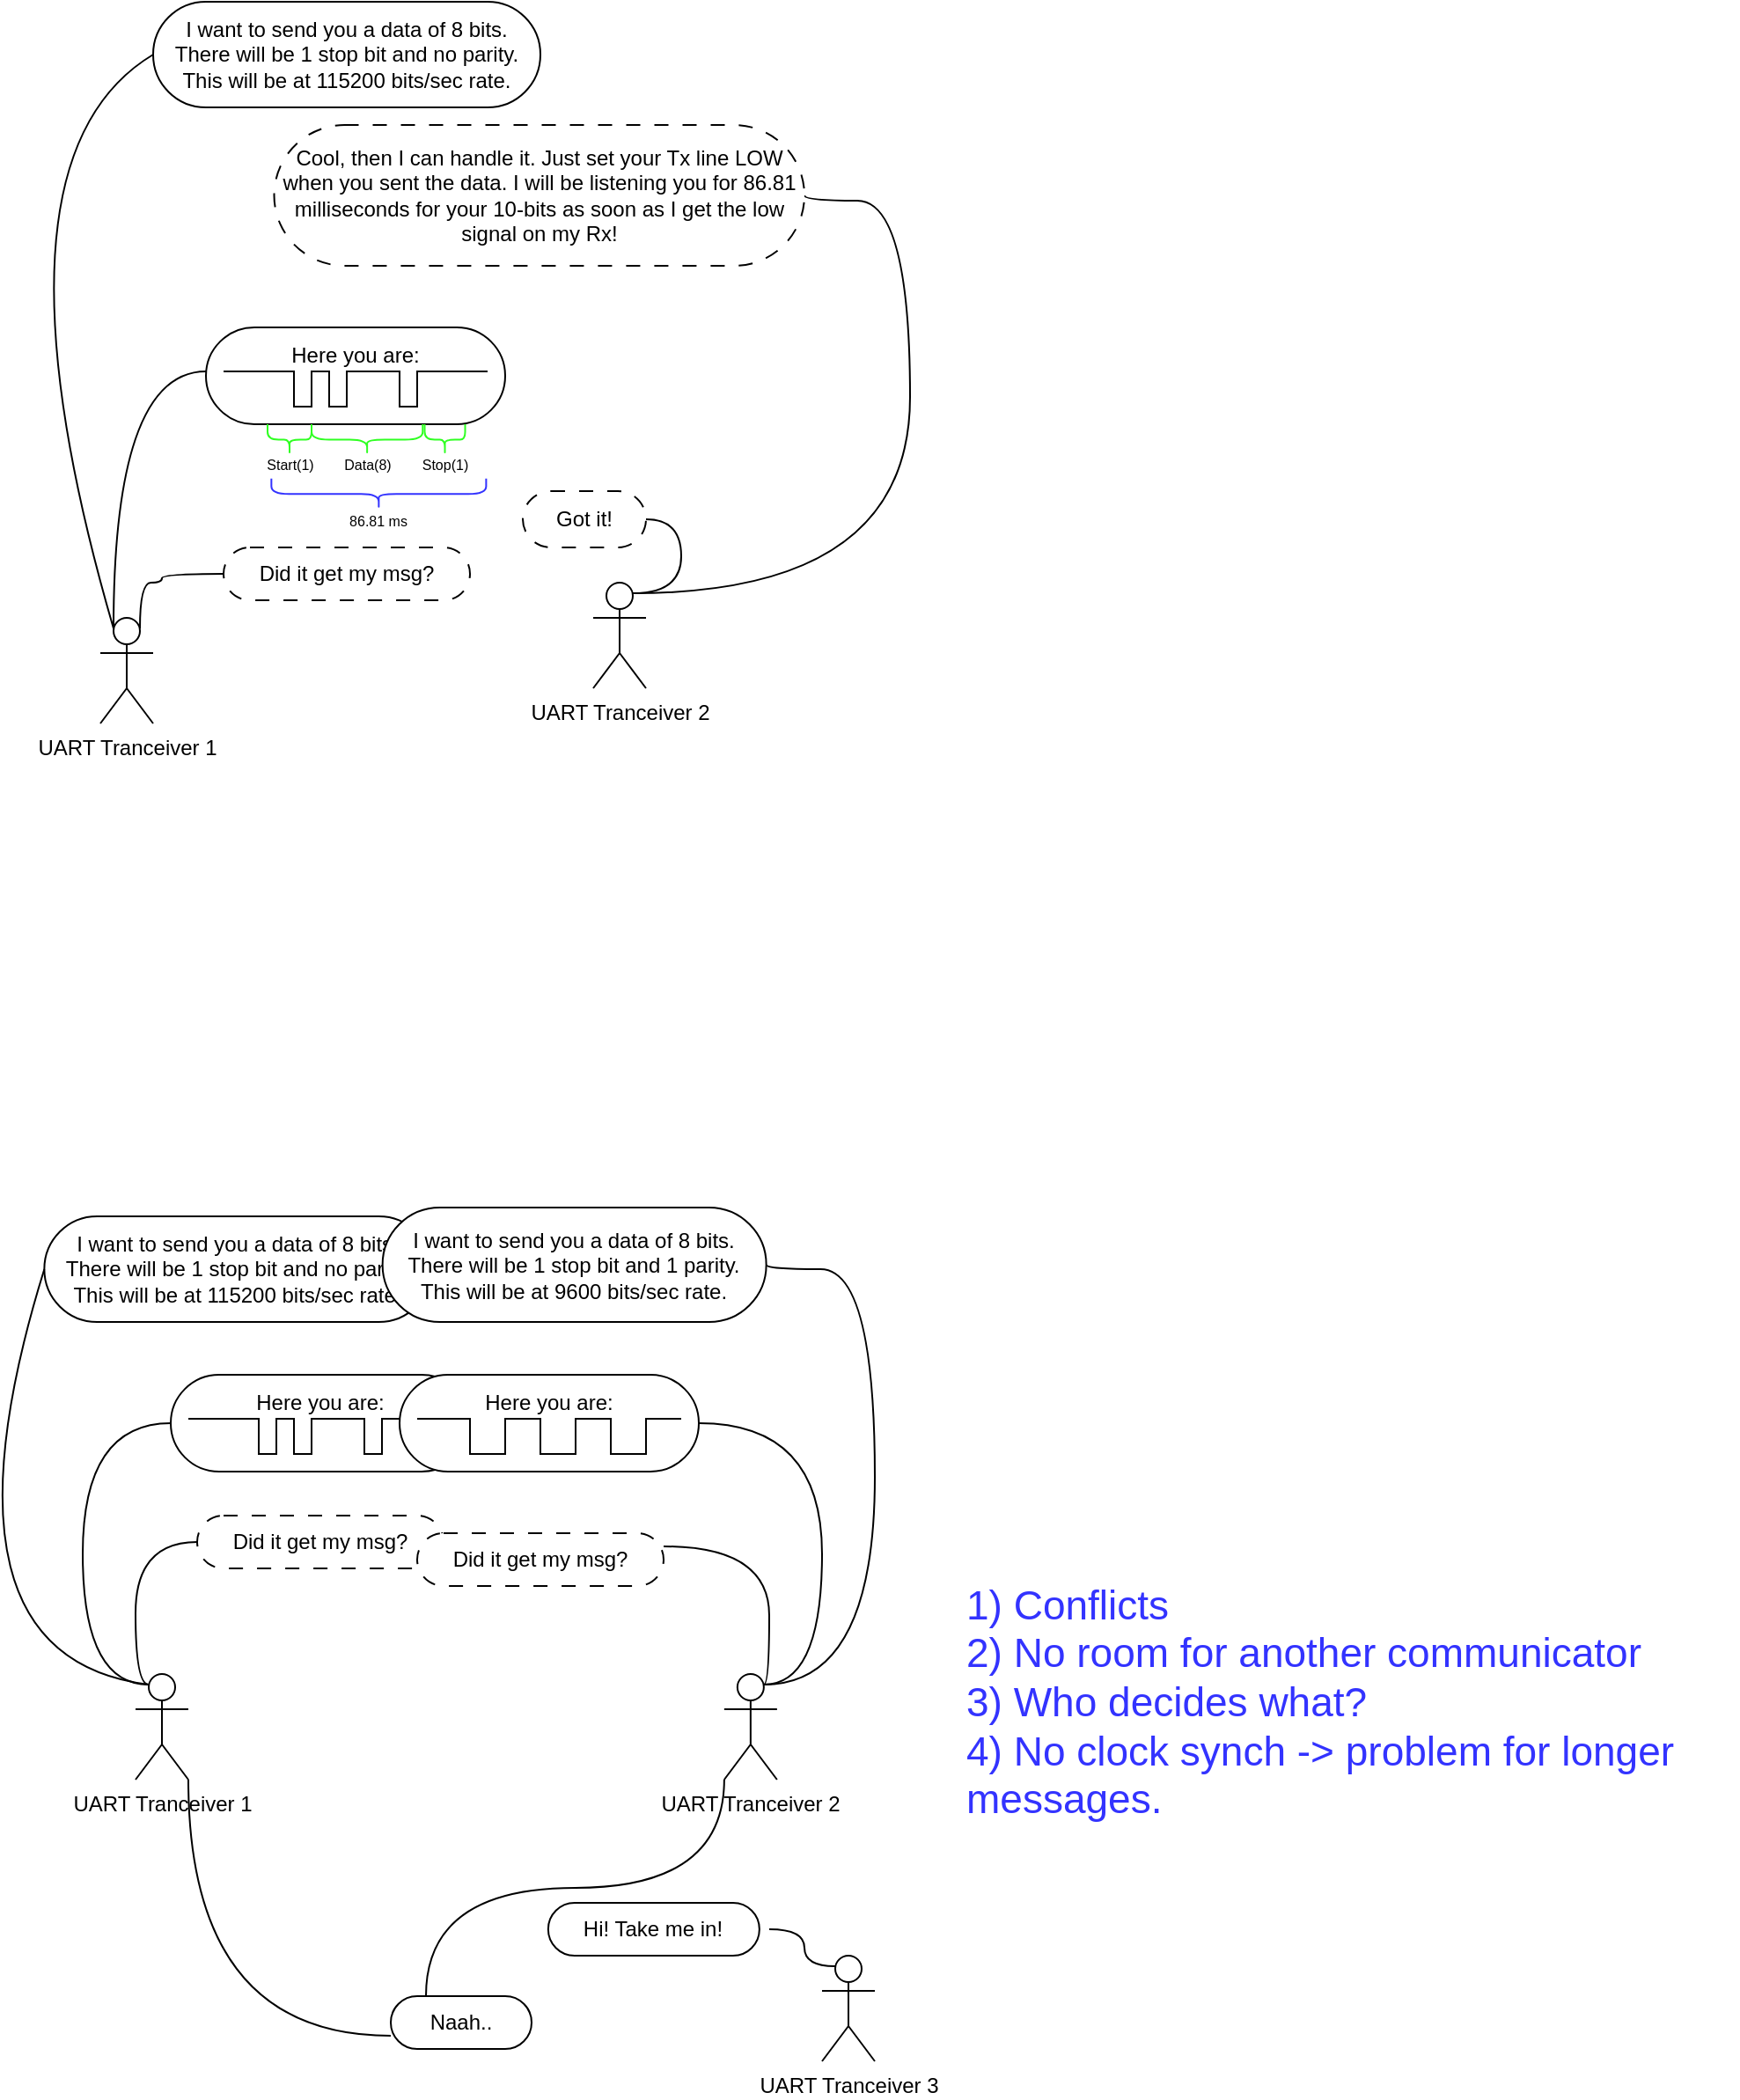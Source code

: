 <mxfile version="28.2.5">
  <diagram name="Page-1" id="IdxBZqcJJL-wMfPgs2ij">
    <mxGraphModel dx="1489" dy="890" grid="1" gridSize="10" guides="1" tooltips="1" connect="1" arrows="1" fold="1" page="1" pageScale="1" pageWidth="850" pageHeight="1100" math="0" shadow="0">
      <root>
        <mxCell id="0" />
        <mxCell id="1" parent="0" />
        <mxCell id="F5WdonIl0qVl58yVMz9A-25" style="edgeStyle=orthogonalEdgeStyle;shape=connector;curved=1;rounded=0;orthogonalLoop=1;jettySize=auto;html=1;exitX=0.25;exitY=0.1;exitDx=0;exitDy=0;exitPerimeter=0;strokeColor=default;align=center;verticalAlign=middle;fontFamily=Helvetica;fontSize=11;fontColor=default;labelBackgroundColor=default;endArrow=none;endFill=0;" edge="1" parent="1" source="F5WdonIl0qVl58yVMz9A-1">
          <mxGeometry relative="1" as="geometry">
            <mxPoint x="240" y="230" as="targetPoint" />
            <Array as="points">
              <mxPoint x="188" y="230" />
            </Array>
          </mxGeometry>
        </mxCell>
        <mxCell id="F5WdonIl0qVl58yVMz9A-1" value="UART Tranceiver 1" style="shape=umlActor;verticalLabelPosition=bottom;verticalAlign=top;html=1;outlineConnect=0;" vertex="1" parent="1">
          <mxGeometry x="180" y="370" width="30" height="60" as="geometry" />
        </mxCell>
        <mxCell id="F5WdonIl0qVl58yVMz9A-22" style="edgeStyle=orthogonalEdgeStyle;rounded=0;orthogonalLoop=1;jettySize=auto;html=1;exitX=0.75;exitY=0.1;exitDx=0;exitDy=0;exitPerimeter=0;entryX=1;entryY=0.5;entryDx=0;entryDy=0;curved=1;endArrow=none;endFill=0;" edge="1" parent="1" source="F5WdonIl0qVl58yVMz9A-3" target="F5WdonIl0qVl58yVMz9A-9">
          <mxGeometry relative="1" as="geometry">
            <Array as="points">
              <mxPoint x="640" y="356" />
              <mxPoint x="640" y="133" />
            </Array>
          </mxGeometry>
        </mxCell>
        <mxCell id="F5WdonIl0qVl58yVMz9A-24" style="edgeStyle=orthogonalEdgeStyle;shape=connector;curved=1;rounded=0;orthogonalLoop=1;jettySize=auto;html=1;exitX=0.75;exitY=0.1;exitDx=0;exitDy=0;exitPerimeter=0;entryX=1;entryY=0.5;entryDx=0;entryDy=0;strokeColor=default;align=center;verticalAlign=middle;fontFamily=Helvetica;fontSize=11;fontColor=default;labelBackgroundColor=default;endArrow=none;endFill=0;" edge="1" parent="1" source="F5WdonIl0qVl58yVMz9A-3" target="F5WdonIl0qVl58yVMz9A-13">
          <mxGeometry relative="1" as="geometry">
            <Array as="points">
              <mxPoint x="510" y="356" />
              <mxPoint x="510" y="314" />
            </Array>
          </mxGeometry>
        </mxCell>
        <mxCell id="F5WdonIl0qVl58yVMz9A-3" value="UART Tranceiver 2" style="shape=umlActor;verticalLabelPosition=bottom;verticalAlign=top;html=1;outlineConnect=0;" vertex="1" parent="1">
          <mxGeometry x="460" y="350" width="30" height="60" as="geometry" />
        </mxCell>
        <mxCell id="F5WdonIl0qVl58yVMz9A-6" value="I want to send you a data of 8 bits. There will be 1 stop bit and no parity. This will be at 115200 bits/sec rate." style="whiteSpace=wrap;html=1;rounded=1;arcSize=50;align=center;verticalAlign=middle;strokeWidth=1;autosize=1;spacing=4;treeFolding=1;treeMoving=1;newEdgeStyle={&quot;edgeStyle&quot;:&quot;entityRelationEdgeStyle&quot;,&quot;startArrow&quot;:&quot;none&quot;,&quot;endArrow&quot;:&quot;none&quot;,&quot;segment&quot;:10,&quot;curved&quot;:1,&quot;sourcePerimeterSpacing&quot;:0,&quot;targetPerimeterSpacing&quot;:0};" vertex="1" parent="1">
          <mxGeometry x="210" y="20" width="220" height="60" as="geometry" />
        </mxCell>
        <mxCell id="F5WdonIl0qVl58yVMz9A-9" value="Cool, then I can handle it. Just set your Tx line LOW when you sent the data. I will be listening you for 86.81 milliseconds for your 10-bits as soon as I get the low signal on my Rx!" style="whiteSpace=wrap;html=1;rounded=1;arcSize=50;align=center;verticalAlign=middle;strokeWidth=1;autosize=1;spacing=4;treeFolding=1;treeMoving=1;newEdgeStyle={&quot;edgeStyle&quot;:&quot;entityRelationEdgeStyle&quot;,&quot;startArrow&quot;:&quot;none&quot;,&quot;endArrow&quot;:&quot;none&quot;,&quot;segment&quot;:10,&quot;curved&quot;:1,&quot;sourcePerimeterSpacing&quot;:0,&quot;targetPerimeterSpacing&quot;:0};dashed=1;dashPattern=8 8;" vertex="1" parent="1">
          <mxGeometry x="278.75" y="90" width="301.25" height="80" as="geometry" />
        </mxCell>
        <mxCell id="F5WdonIl0qVl58yVMz9A-11" value="" style="curved=1;endArrow=none;html=1;rounded=0;endFill=0;entryX=0;entryY=0.5;entryDx=0;entryDy=0;exitX=0.25;exitY=0.1;exitDx=0;exitDy=0;exitPerimeter=0;" edge="1" parent="1" source="F5WdonIl0qVl58yVMz9A-1" target="F5WdonIl0qVl58yVMz9A-6">
          <mxGeometry width="50" height="50" relative="1" as="geometry">
            <mxPoint x="110" y="160" as="sourcePoint" />
            <mxPoint x="160" y="110" as="targetPoint" />
            <Array as="points">
              <mxPoint x="110" y="110" />
            </Array>
          </mxGeometry>
        </mxCell>
        <mxCell id="F5WdonIl0qVl58yVMz9A-12" value="Here you are:" style="whiteSpace=wrap;html=1;rounded=1;arcSize=50;align=center;verticalAlign=top;strokeWidth=1;autosize=1;spacing=4;treeFolding=1;treeMoving=1;newEdgeStyle={&quot;edgeStyle&quot;:&quot;entityRelationEdgeStyle&quot;,&quot;startArrow&quot;:&quot;none&quot;,&quot;endArrow&quot;:&quot;none&quot;,&quot;segment&quot;:10,&quot;curved&quot;:1,&quot;sourcePerimeterSpacing&quot;:0,&quot;targetPerimeterSpacing&quot;:0};movable=1;resizable=1;rotatable=1;deletable=1;editable=1;locked=0;connectable=1;" vertex="1" parent="1">
          <mxGeometry x="240" y="205" width="170" height="55" as="geometry" />
        </mxCell>
        <mxCell id="F5WdonIl0qVl58yVMz9A-13" value="Got it!" style="whiteSpace=wrap;html=1;rounded=1;arcSize=50;align=center;verticalAlign=middle;strokeWidth=1;autosize=1;spacing=4;treeFolding=1;treeMoving=1;newEdgeStyle={&quot;edgeStyle&quot;:&quot;entityRelationEdgeStyle&quot;,&quot;startArrow&quot;:&quot;none&quot;,&quot;endArrow&quot;:&quot;none&quot;,&quot;segment&quot;:10,&quot;curved&quot;:1,&quot;sourcePerimeterSpacing&quot;:0,&quot;targetPerimeterSpacing&quot;:0};dashed=1;dashPattern=8 8;" vertex="1" parent="1">
          <mxGeometry x="420" y="298" width="70" height="32" as="geometry" />
        </mxCell>
        <mxCell id="F5WdonIl0qVl58yVMz9A-14" value="" style="endArrow=none;html=1;rounded=0;" edge="1" parent="1">
          <mxGeometry width="50" height="50" relative="1" as="geometry">
            <mxPoint x="250" y="230" as="sourcePoint" />
            <mxPoint x="400" y="230" as="targetPoint" />
            <Array as="points">
              <mxPoint x="290" y="230" />
              <mxPoint x="290" y="250" />
              <mxPoint x="300" y="250" />
              <mxPoint x="300" y="230" />
              <mxPoint x="310" y="230" />
              <mxPoint x="310" y="250" />
              <mxPoint x="320" y="250" />
              <mxPoint x="320" y="230" />
              <mxPoint x="350" y="230" />
              <mxPoint x="350" y="250" />
              <mxPoint x="360" y="250" />
              <mxPoint x="360" y="230" />
            </Array>
          </mxGeometry>
        </mxCell>
        <mxCell id="F5WdonIl0qVl58yVMz9A-15" value="" style="shape=curlyBracket;whiteSpace=wrap;html=1;rounded=1;labelPosition=left;verticalLabelPosition=middle;align=right;verticalAlign=middle;rotation=-90;size=0.5;strokeColor=#2FFF22;" vertex="1" parent="1">
          <mxGeometry x="278.75" y="256.25" width="17.5" height="25" as="geometry" />
        </mxCell>
        <mxCell id="F5WdonIl0qVl58yVMz9A-16" value="" style="shape=curlyBracket;whiteSpace=wrap;html=1;rounded=1;labelPosition=left;verticalLabelPosition=middle;align=right;verticalAlign=middle;rotation=-90;size=0.5;strokeColor=#2FFF22;" vertex="1" parent="1">
          <mxGeometry x="322.82" y="237.18" width="17.5" height="63.13" as="geometry" />
        </mxCell>
        <mxCell id="F5WdonIl0qVl58yVMz9A-18" value="" style="shape=curlyBracket;whiteSpace=wrap;html=1;rounded=1;labelPosition=left;verticalLabelPosition=middle;align=right;verticalAlign=middle;rotation=-90;size=0.5;strokeColor=#2FFF22;" vertex="1" parent="1">
          <mxGeometry x="367" y="257.25" width="17.5" height="23" as="geometry" />
        </mxCell>
        <mxCell id="F5WdonIl0qVl58yVMz9A-19" value="Start(1)" style="text;html=1;align=center;verticalAlign=middle;whiteSpace=wrap;rounded=0;fontSize=8;" vertex="1" parent="1">
          <mxGeometry x="257.5" y="268" width="60" height="30" as="geometry" />
        </mxCell>
        <mxCell id="F5WdonIl0qVl58yVMz9A-20" value="Data(8)" style="text;html=1;align=center;verticalAlign=middle;whiteSpace=wrap;rounded=0;fontSize=8;" vertex="1" parent="1">
          <mxGeometry x="301.57" y="268" width="60" height="30" as="geometry" />
        </mxCell>
        <mxCell id="F5WdonIl0qVl58yVMz9A-21" value="Stop(1)" style="text;html=1;align=center;verticalAlign=middle;whiteSpace=wrap;rounded=0;fontSize=8;" vertex="1" parent="1">
          <mxGeometry x="345.75" y="268" width="60" height="30" as="geometry" />
        </mxCell>
        <mxCell id="F5WdonIl0qVl58yVMz9A-26" value="" style="shape=curlyBracket;whiteSpace=wrap;html=1;rounded=1;labelPosition=left;verticalLabelPosition=middle;align=right;verticalAlign=middle;rotation=-90;size=0.5;strokeColor=#3333FF;" vertex="1" parent="1">
          <mxGeometry x="329.43" y="238.56" width="17.5" height="122.01" as="geometry" />
        </mxCell>
        <mxCell id="F5WdonIl0qVl58yVMz9A-27" value="86.81 ms" style="text;html=1;align=center;verticalAlign=middle;whiteSpace=wrap;rounded=0;fontSize=8;" vertex="1" parent="1">
          <mxGeometry x="308.18" y="300.31" width="60" height="30" as="geometry" />
        </mxCell>
        <mxCell id="F5WdonIl0qVl58yVMz9A-50" style="edgeStyle=orthogonalEdgeStyle;shape=connector;curved=1;rounded=0;orthogonalLoop=1;jettySize=auto;html=1;exitX=0.25;exitY=0.1;exitDx=0;exitDy=0;exitPerimeter=0;entryX=0;entryY=0.5;entryDx=0;entryDy=0;strokeColor=default;align=center;verticalAlign=middle;fontFamily=Helvetica;fontSize=11;fontColor=default;labelBackgroundColor=default;endArrow=none;endFill=0;" edge="1" parent="1" source="F5WdonIl0qVl58yVMz9A-30" target="F5WdonIl0qVl58yVMz9A-38">
          <mxGeometry relative="1" as="geometry">
            <Array as="points">
              <mxPoint x="170" y="976" />
              <mxPoint x="170" y="827" />
            </Array>
          </mxGeometry>
        </mxCell>
        <mxCell id="F5WdonIl0qVl58yVMz9A-52" style="edgeStyle=orthogonalEdgeStyle;shape=connector;curved=1;rounded=0;orthogonalLoop=1;jettySize=auto;html=1;exitX=0.25;exitY=0.1;exitDx=0;exitDy=0;exitPerimeter=0;entryX=0;entryY=0.5;entryDx=0;entryDy=0;strokeColor=default;align=center;verticalAlign=middle;fontFamily=Helvetica;fontSize=11;fontColor=default;labelBackgroundColor=default;endArrow=none;endFill=0;" edge="1" parent="1" source="F5WdonIl0qVl58yVMz9A-30" target="F5WdonIl0qVl58yVMz9A-45">
          <mxGeometry relative="1" as="geometry">
            <Array as="points">
              <mxPoint x="200" y="976" />
              <mxPoint x="200" y="895" />
            </Array>
          </mxGeometry>
        </mxCell>
        <mxCell id="F5WdonIl0qVl58yVMz9A-60" style="edgeStyle=orthogonalEdgeStyle;shape=connector;curved=1;rounded=0;orthogonalLoop=1;jettySize=auto;html=1;exitX=1;exitY=1;exitDx=0;exitDy=0;exitPerimeter=0;entryX=0;entryY=0.75;entryDx=0;entryDy=0;strokeColor=default;align=center;verticalAlign=middle;fontFamily=Helvetica;fontSize=11;fontColor=default;labelBackgroundColor=default;endArrow=none;endFill=0;" edge="1" parent="1" source="F5WdonIl0qVl58yVMz9A-30" target="F5WdonIl0qVl58yVMz9A-58">
          <mxGeometry relative="1" as="geometry" />
        </mxCell>
        <mxCell id="F5WdonIl0qVl58yVMz9A-30" value="UART Tranceiver 1" style="shape=umlActor;verticalLabelPosition=bottom;verticalAlign=top;html=1;outlineConnect=0;" vertex="1" parent="1">
          <mxGeometry x="200" y="970" width="30" height="60" as="geometry" />
        </mxCell>
        <mxCell id="F5WdonIl0qVl58yVMz9A-48" style="edgeStyle=orthogonalEdgeStyle;shape=connector;curved=1;rounded=0;orthogonalLoop=1;jettySize=auto;html=1;exitX=0.75;exitY=0.1;exitDx=0;exitDy=0;exitPerimeter=0;entryX=1;entryY=0.5;entryDx=0;entryDy=0;strokeColor=default;align=center;verticalAlign=middle;fontFamily=Helvetica;fontSize=11;fontColor=default;labelBackgroundColor=default;endArrow=none;endFill=0;" edge="1" parent="1" source="F5WdonIl0qVl58yVMz9A-31" target="F5WdonIl0qVl58yVMz9A-37">
          <mxGeometry relative="1" as="geometry">
            <Array as="points">
              <mxPoint x="620" y="976" />
              <mxPoint x="620" y="740" />
            </Array>
          </mxGeometry>
        </mxCell>
        <mxCell id="F5WdonIl0qVl58yVMz9A-49" style="edgeStyle=orthogonalEdgeStyle;shape=connector;curved=1;rounded=0;orthogonalLoop=1;jettySize=auto;html=1;exitX=0.75;exitY=0.1;exitDx=0;exitDy=0;exitPerimeter=0;entryX=1;entryY=0.5;entryDx=0;entryDy=0;strokeColor=default;align=center;verticalAlign=middle;fontFamily=Helvetica;fontSize=11;fontColor=default;labelBackgroundColor=default;endArrow=none;endFill=0;" edge="1" parent="1" source="F5WdonIl0qVl58yVMz9A-31" target="F5WdonIl0qVl58yVMz9A-42">
          <mxGeometry relative="1" as="geometry">
            <Array as="points">
              <mxPoint x="590" y="976" />
              <mxPoint x="590" y="827" />
            </Array>
          </mxGeometry>
        </mxCell>
        <mxCell id="F5WdonIl0qVl58yVMz9A-53" style="edgeStyle=orthogonalEdgeStyle;shape=connector;curved=1;rounded=0;orthogonalLoop=1;jettySize=auto;html=1;exitX=0.75;exitY=0.1;exitDx=0;exitDy=0;exitPerimeter=0;entryX=1;entryY=0.25;entryDx=0;entryDy=0;strokeColor=default;align=center;verticalAlign=middle;fontFamily=Helvetica;fontSize=11;fontColor=default;labelBackgroundColor=default;endArrow=none;endFill=0;" edge="1" parent="1" source="F5WdonIl0qVl58yVMz9A-31" target="F5WdonIl0qVl58yVMz9A-51">
          <mxGeometry relative="1" as="geometry">
            <Array as="points">
              <mxPoint x="560" y="976" />
              <mxPoint x="560" y="897" />
            </Array>
          </mxGeometry>
        </mxCell>
        <mxCell id="F5WdonIl0qVl58yVMz9A-61" style="edgeStyle=orthogonalEdgeStyle;shape=connector;curved=1;rounded=0;orthogonalLoop=1;jettySize=auto;html=1;exitX=0;exitY=1;exitDx=0;exitDy=0;exitPerimeter=0;entryX=0.25;entryY=0;entryDx=0;entryDy=0;strokeColor=default;align=center;verticalAlign=middle;fontFamily=Helvetica;fontSize=11;fontColor=default;labelBackgroundColor=default;endArrow=none;endFill=0;" edge="1" parent="1" source="F5WdonIl0qVl58yVMz9A-31" target="F5WdonIl0qVl58yVMz9A-58">
          <mxGeometry relative="1" as="geometry" />
        </mxCell>
        <mxCell id="F5WdonIl0qVl58yVMz9A-31" value="UART Tranceiver 2" style="shape=umlActor;verticalLabelPosition=bottom;verticalAlign=top;html=1;outlineConnect=0;" vertex="1" parent="1">
          <mxGeometry x="534.43" y="970" width="30" height="60" as="geometry" />
        </mxCell>
        <mxCell id="F5WdonIl0qVl58yVMz9A-34" value="I want to send you a data of 8 bits. There will be 1 stop bit and no parity. This will be at 115200 bits/sec rate." style="whiteSpace=wrap;html=1;rounded=1;arcSize=50;align=center;verticalAlign=middle;strokeWidth=1;autosize=1;spacing=4;treeFolding=1;treeMoving=1;newEdgeStyle={&quot;edgeStyle&quot;:&quot;entityRelationEdgeStyle&quot;,&quot;startArrow&quot;:&quot;none&quot;,&quot;endArrow&quot;:&quot;none&quot;,&quot;segment&quot;:10,&quot;curved&quot;:1,&quot;sourcePerimeterSpacing&quot;:0,&quot;targetPerimeterSpacing&quot;:0};" vertex="1" parent="1">
          <mxGeometry x="148.18" y="710" width="220" height="60" as="geometry" />
        </mxCell>
        <mxCell id="F5WdonIl0qVl58yVMz9A-35" value="" style="curved=1;endArrow=none;html=1;rounded=0;endFill=0;entryX=0;entryY=0.5;entryDx=0;entryDy=0;exitX=0.25;exitY=0.1;exitDx=0;exitDy=0;exitPerimeter=0;" edge="1" parent="1" target="F5WdonIl0qVl58yVMz9A-34" source="F5WdonIl0qVl58yVMz9A-30">
          <mxGeometry width="50" height="50" relative="1" as="geometry">
            <mxPoint x="243" y="760" as="sourcePoint" />
            <mxPoint x="215" y="494" as="targetPoint" />
            <Array as="points">
              <mxPoint x="80" y="960" />
            </Array>
          </mxGeometry>
        </mxCell>
        <mxCell id="F5WdonIl0qVl58yVMz9A-37" value="I want to send you a data of 8 bits. There will be 1 stop bit and 1 parity. This will be at 9600 bits/sec rate." style="whiteSpace=wrap;html=1;rounded=1;arcSize=50;align=center;verticalAlign=middle;strokeWidth=1;autosize=1;spacing=4;treeFolding=1;treeMoving=1;newEdgeStyle={&quot;edgeStyle&quot;:&quot;entityRelationEdgeStyle&quot;,&quot;startArrow&quot;:&quot;none&quot;,&quot;endArrow&quot;:&quot;none&quot;,&quot;segment&quot;:10,&quot;curved&quot;:1,&quot;sourcePerimeterSpacing&quot;:0,&quot;targetPerimeterSpacing&quot;:0};" vertex="1" parent="1">
          <mxGeometry x="340.32" y="705" width="218" height="65" as="geometry" />
        </mxCell>
        <mxCell id="F5WdonIl0qVl58yVMz9A-40" value="" style="group" vertex="1" connectable="0" parent="1">
          <mxGeometry x="220" y="800" width="170" height="55" as="geometry" />
        </mxCell>
        <mxCell id="F5WdonIl0qVl58yVMz9A-38" value="Here you are:" style="whiteSpace=wrap;html=1;rounded=1;arcSize=50;align=center;verticalAlign=top;strokeWidth=1;autosize=1;spacing=4;treeFolding=1;treeMoving=1;newEdgeStyle={&quot;edgeStyle&quot;:&quot;entityRelationEdgeStyle&quot;,&quot;startArrow&quot;:&quot;none&quot;,&quot;endArrow&quot;:&quot;none&quot;,&quot;segment&quot;:10,&quot;curved&quot;:1,&quot;sourcePerimeterSpacing&quot;:0,&quot;targetPerimeterSpacing&quot;:0};movable=1;resizable=1;rotatable=1;deletable=1;editable=1;locked=0;connectable=1;" vertex="1" parent="F5WdonIl0qVl58yVMz9A-40">
          <mxGeometry width="170" height="55" as="geometry" />
        </mxCell>
        <mxCell id="F5WdonIl0qVl58yVMz9A-39" value="" style="endArrow=none;html=1;rounded=0;" edge="1" parent="F5WdonIl0qVl58yVMz9A-40">
          <mxGeometry width="50" height="50" relative="1" as="geometry">
            <mxPoint x="10" y="25" as="sourcePoint" />
            <mxPoint x="160" y="25" as="targetPoint" />
            <Array as="points">
              <mxPoint x="50" y="25" />
              <mxPoint x="50" y="45" />
              <mxPoint x="60" y="45" />
              <mxPoint x="60" y="25" />
              <mxPoint x="70" y="25" />
              <mxPoint x="70" y="45" />
              <mxPoint x="80" y="45" />
              <mxPoint x="80" y="25" />
              <mxPoint x="110" y="25" />
              <mxPoint x="110" y="45" />
              <mxPoint x="120" y="45" />
              <mxPoint x="120" y="25" />
            </Array>
          </mxGeometry>
        </mxCell>
        <mxCell id="F5WdonIl0qVl58yVMz9A-41" value="" style="group" vertex="1" connectable="0" parent="1">
          <mxGeometry x="350" y="800" width="170" height="55" as="geometry" />
        </mxCell>
        <mxCell id="F5WdonIl0qVl58yVMz9A-42" value="Here you are:" style="whiteSpace=wrap;html=1;rounded=1;arcSize=50;align=center;verticalAlign=top;strokeWidth=1;autosize=1;spacing=4;treeFolding=1;treeMoving=1;newEdgeStyle={&quot;edgeStyle&quot;:&quot;entityRelationEdgeStyle&quot;,&quot;startArrow&quot;:&quot;none&quot;,&quot;endArrow&quot;:&quot;none&quot;,&quot;segment&quot;:10,&quot;curved&quot;:1,&quot;sourcePerimeterSpacing&quot;:0,&quot;targetPerimeterSpacing&quot;:0};movable=1;resizable=1;rotatable=1;deletable=1;editable=1;locked=0;connectable=1;" vertex="1" parent="F5WdonIl0qVl58yVMz9A-41">
          <mxGeometry width="170" height="55" as="geometry" />
        </mxCell>
        <mxCell id="F5WdonIl0qVl58yVMz9A-43" value="" style="endArrow=none;html=1;rounded=0;" edge="1" parent="F5WdonIl0qVl58yVMz9A-41">
          <mxGeometry width="50" height="50" relative="1" as="geometry">
            <mxPoint x="10" y="25" as="sourcePoint" />
            <mxPoint x="160" y="25" as="targetPoint" />
            <Array as="points">
              <mxPoint x="40" y="25" />
              <mxPoint x="40" y="45" />
              <mxPoint x="60" y="45" />
              <mxPoint x="60" y="25" />
              <mxPoint x="80" y="25" />
              <mxPoint x="80" y="45" />
              <mxPoint x="100" y="45" />
              <mxPoint x="100" y="25" />
              <mxPoint x="120" y="25" />
              <mxPoint x="120" y="45" />
              <mxPoint x="140" y="45" />
              <mxPoint x="140" y="25" />
            </Array>
          </mxGeometry>
        </mxCell>
        <mxCell id="F5WdonIl0qVl58yVMz9A-45" value="Did it get my msg?" style="whiteSpace=wrap;html=1;rounded=1;arcSize=50;align=center;verticalAlign=middle;strokeWidth=1;autosize=1;spacing=4;treeFolding=1;treeMoving=1;newEdgeStyle={&quot;edgeStyle&quot;:&quot;entityRelationEdgeStyle&quot;,&quot;startArrow&quot;:&quot;none&quot;,&quot;endArrow&quot;:&quot;none&quot;,&quot;segment&quot;:10,&quot;curved&quot;:1,&quot;sourcePerimeterSpacing&quot;:0,&quot;targetPerimeterSpacing&quot;:0};movable=1;resizable=1;rotatable=1;deletable=1;editable=1;locked=0;connectable=1;dashed=1;dashPattern=8 8;" vertex="1" parent="1">
          <mxGeometry x="235" y="880" width="140" height="30" as="geometry" />
        </mxCell>
        <mxCell id="F5WdonIl0qVl58yVMz9A-51" value="Did it get my msg?" style="whiteSpace=wrap;html=1;rounded=1;arcSize=50;align=center;verticalAlign=middle;strokeWidth=1;autosize=1;spacing=4;treeFolding=1;treeMoving=1;newEdgeStyle={&quot;edgeStyle&quot;:&quot;entityRelationEdgeStyle&quot;,&quot;startArrow&quot;:&quot;none&quot;,&quot;endArrow&quot;:&quot;none&quot;,&quot;segment&quot;:10,&quot;curved&quot;:1,&quot;sourcePerimeterSpacing&quot;:0,&quot;targetPerimeterSpacing&quot;:0};movable=1;resizable=1;rotatable=1;deletable=1;editable=1;locked=0;connectable=1;dashed=1;dashPattern=8 8;" vertex="1" parent="1">
          <mxGeometry x="360" y="890" width="140" height="30" as="geometry" />
        </mxCell>
        <mxCell id="F5WdonIl0qVl58yVMz9A-54" value="UART Tranceiver 3" style="shape=umlActor;verticalLabelPosition=bottom;verticalAlign=top;html=1;outlineConnect=0;" vertex="1" parent="1">
          <mxGeometry x="590" y="1130" width="30" height="60" as="geometry" />
        </mxCell>
        <mxCell id="F5WdonIl0qVl58yVMz9A-55" value="Hi! Take me in!" style="whiteSpace=wrap;html=1;rounded=1;arcSize=50;align=center;verticalAlign=middle;strokeWidth=1;autosize=1;spacing=4;treeFolding=1;treeMoving=1;newEdgeStyle={&quot;edgeStyle&quot;:&quot;entityRelationEdgeStyle&quot;,&quot;startArrow&quot;:&quot;none&quot;,&quot;endArrow&quot;:&quot;none&quot;,&quot;segment&quot;:10,&quot;curved&quot;:1,&quot;sourcePerimeterSpacing&quot;:0,&quot;targetPerimeterSpacing&quot;:0};movable=1;resizable=1;rotatable=1;deletable=1;editable=1;locked=0;connectable=1;" vertex="1" parent="1">
          <mxGeometry x="434.43" y="1100" width="120" height="30" as="geometry" />
        </mxCell>
        <mxCell id="F5WdonIl0qVl58yVMz9A-56" style="edgeStyle=orthogonalEdgeStyle;shape=connector;curved=1;rounded=0;orthogonalLoop=1;jettySize=auto;html=1;exitX=0.25;exitY=0.1;exitDx=0;exitDy=0;exitPerimeter=0;strokeColor=default;align=center;verticalAlign=middle;fontFamily=Helvetica;fontSize=11;fontColor=default;labelBackgroundColor=default;endArrow=none;endFill=0;" edge="1" parent="1" source="F5WdonIl0qVl58yVMz9A-54">
          <mxGeometry relative="1" as="geometry">
            <mxPoint x="560" y="1115" as="targetPoint" />
            <Array as="points">
              <mxPoint x="580" y="1136" />
              <mxPoint x="580" y="1115" />
            </Array>
          </mxGeometry>
        </mxCell>
        <mxCell id="F5WdonIl0qVl58yVMz9A-58" value="Naah.." style="whiteSpace=wrap;html=1;rounded=1;arcSize=50;align=center;verticalAlign=middle;strokeWidth=1;autosize=1;spacing=4;treeFolding=1;treeMoving=1;newEdgeStyle={&quot;edgeStyle&quot;:&quot;entityRelationEdgeStyle&quot;,&quot;startArrow&quot;:&quot;none&quot;,&quot;endArrow&quot;:&quot;none&quot;,&quot;segment&quot;:10,&quot;curved&quot;:1,&quot;sourcePerimeterSpacing&quot;:0,&quot;targetPerimeterSpacing&quot;:0};movable=1;resizable=1;rotatable=1;deletable=1;editable=1;locked=0;connectable=1;" vertex="1" parent="1">
          <mxGeometry x="345" y="1153" width="80" height="30" as="geometry" />
        </mxCell>
        <mxCell id="F5WdonIl0qVl58yVMz9A-63" style="edgeStyle=orthogonalEdgeStyle;shape=connector;curved=1;rounded=0;orthogonalLoop=1;jettySize=auto;html=1;exitX=0.75;exitY=0.1;exitDx=0;exitDy=0;exitPerimeter=0;entryX=0;entryY=0.5;entryDx=0;entryDy=0;strokeColor=default;align=center;verticalAlign=middle;fontFamily=Helvetica;fontSize=11;fontColor=default;labelBackgroundColor=default;endArrow=none;endFill=0;" edge="1" parent="1" target="F5WdonIl0qVl58yVMz9A-64" source="F5WdonIl0qVl58yVMz9A-1">
          <mxGeometry relative="1" as="geometry">
            <mxPoint x="223" y="426" as="sourcePoint" />
            <Array as="points">
              <mxPoint x="203" y="350" />
              <mxPoint x="215" y="350" />
              <mxPoint x="215" y="345" />
            </Array>
          </mxGeometry>
        </mxCell>
        <mxCell id="F5WdonIl0qVl58yVMz9A-64" value="Did it get my msg?" style="whiteSpace=wrap;html=1;rounded=1;arcSize=50;align=center;verticalAlign=middle;strokeWidth=1;autosize=1;spacing=4;treeFolding=1;treeMoving=1;newEdgeStyle={&quot;edgeStyle&quot;:&quot;entityRelationEdgeStyle&quot;,&quot;startArrow&quot;:&quot;none&quot;,&quot;endArrow&quot;:&quot;none&quot;,&quot;segment&quot;:10,&quot;curved&quot;:1,&quot;sourcePerimeterSpacing&quot;:0,&quot;targetPerimeterSpacing&quot;:0};movable=1;resizable=1;rotatable=1;deletable=1;editable=1;locked=0;connectable=1;dashed=1;dashPattern=8 8;" vertex="1" parent="1">
          <mxGeometry x="250" y="330" width="140" height="30" as="geometry" />
        </mxCell>
        <mxCell id="F5WdonIl0qVl58yVMz9A-65" value="1) Conflicts&lt;div&gt;2) No room for another communicator&lt;/div&gt;&lt;div&gt;3) Who decides what?&lt;/div&gt;&lt;div&gt;4) No clock synch -&amp;gt; problem for longer messages.&lt;/div&gt;&lt;div&gt;&lt;br&gt;&lt;/div&gt;" style="text;html=1;align=left;verticalAlign=middle;whiteSpace=wrap;rounded=0;fontFamily=Helvetica;fontSize=23;fontColor=#3333FF;labelBackgroundColor=default;" vertex="1" parent="1">
          <mxGeometry x="670" y="970" width="440" height="60" as="geometry" />
        </mxCell>
      </root>
    </mxGraphModel>
  </diagram>
</mxfile>

